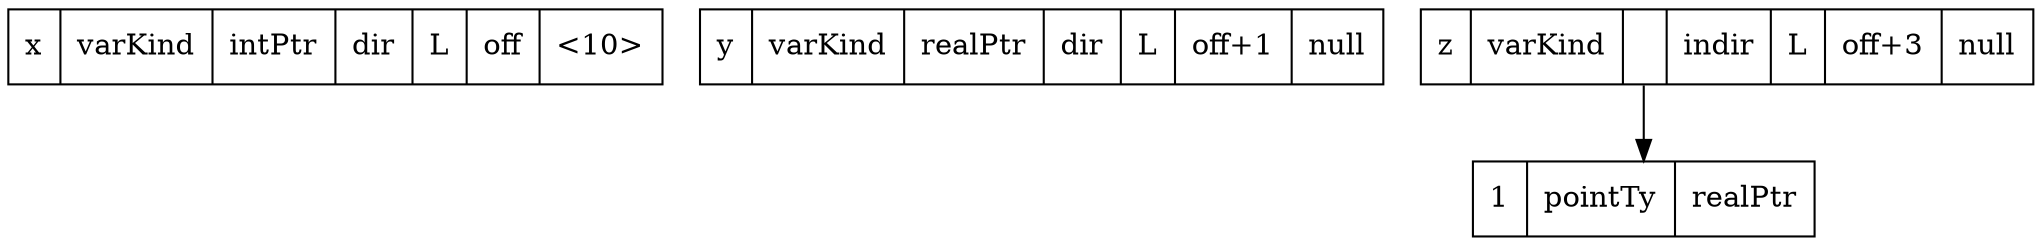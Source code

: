 digraph G {
    node [shape = record];
    /* The "Ports" are shown in square brackets */
    x [ label ="x | varKind | intPtr | dir | L | off | \<10\>", pos="0,3!"];
    y [ label ="y | varKind | realPtr | dir | L | off+1 | null", pos="0,2!"];
    z [ label ="z | varKind | <3>  | indir | L | off+3 | null", pos="0,1!"];

    pointTy [ label ="1 | pointTy| realPtr", pos="0,0!", pos="-0.47, 0!"];

    z:3 -> pointTy;
}